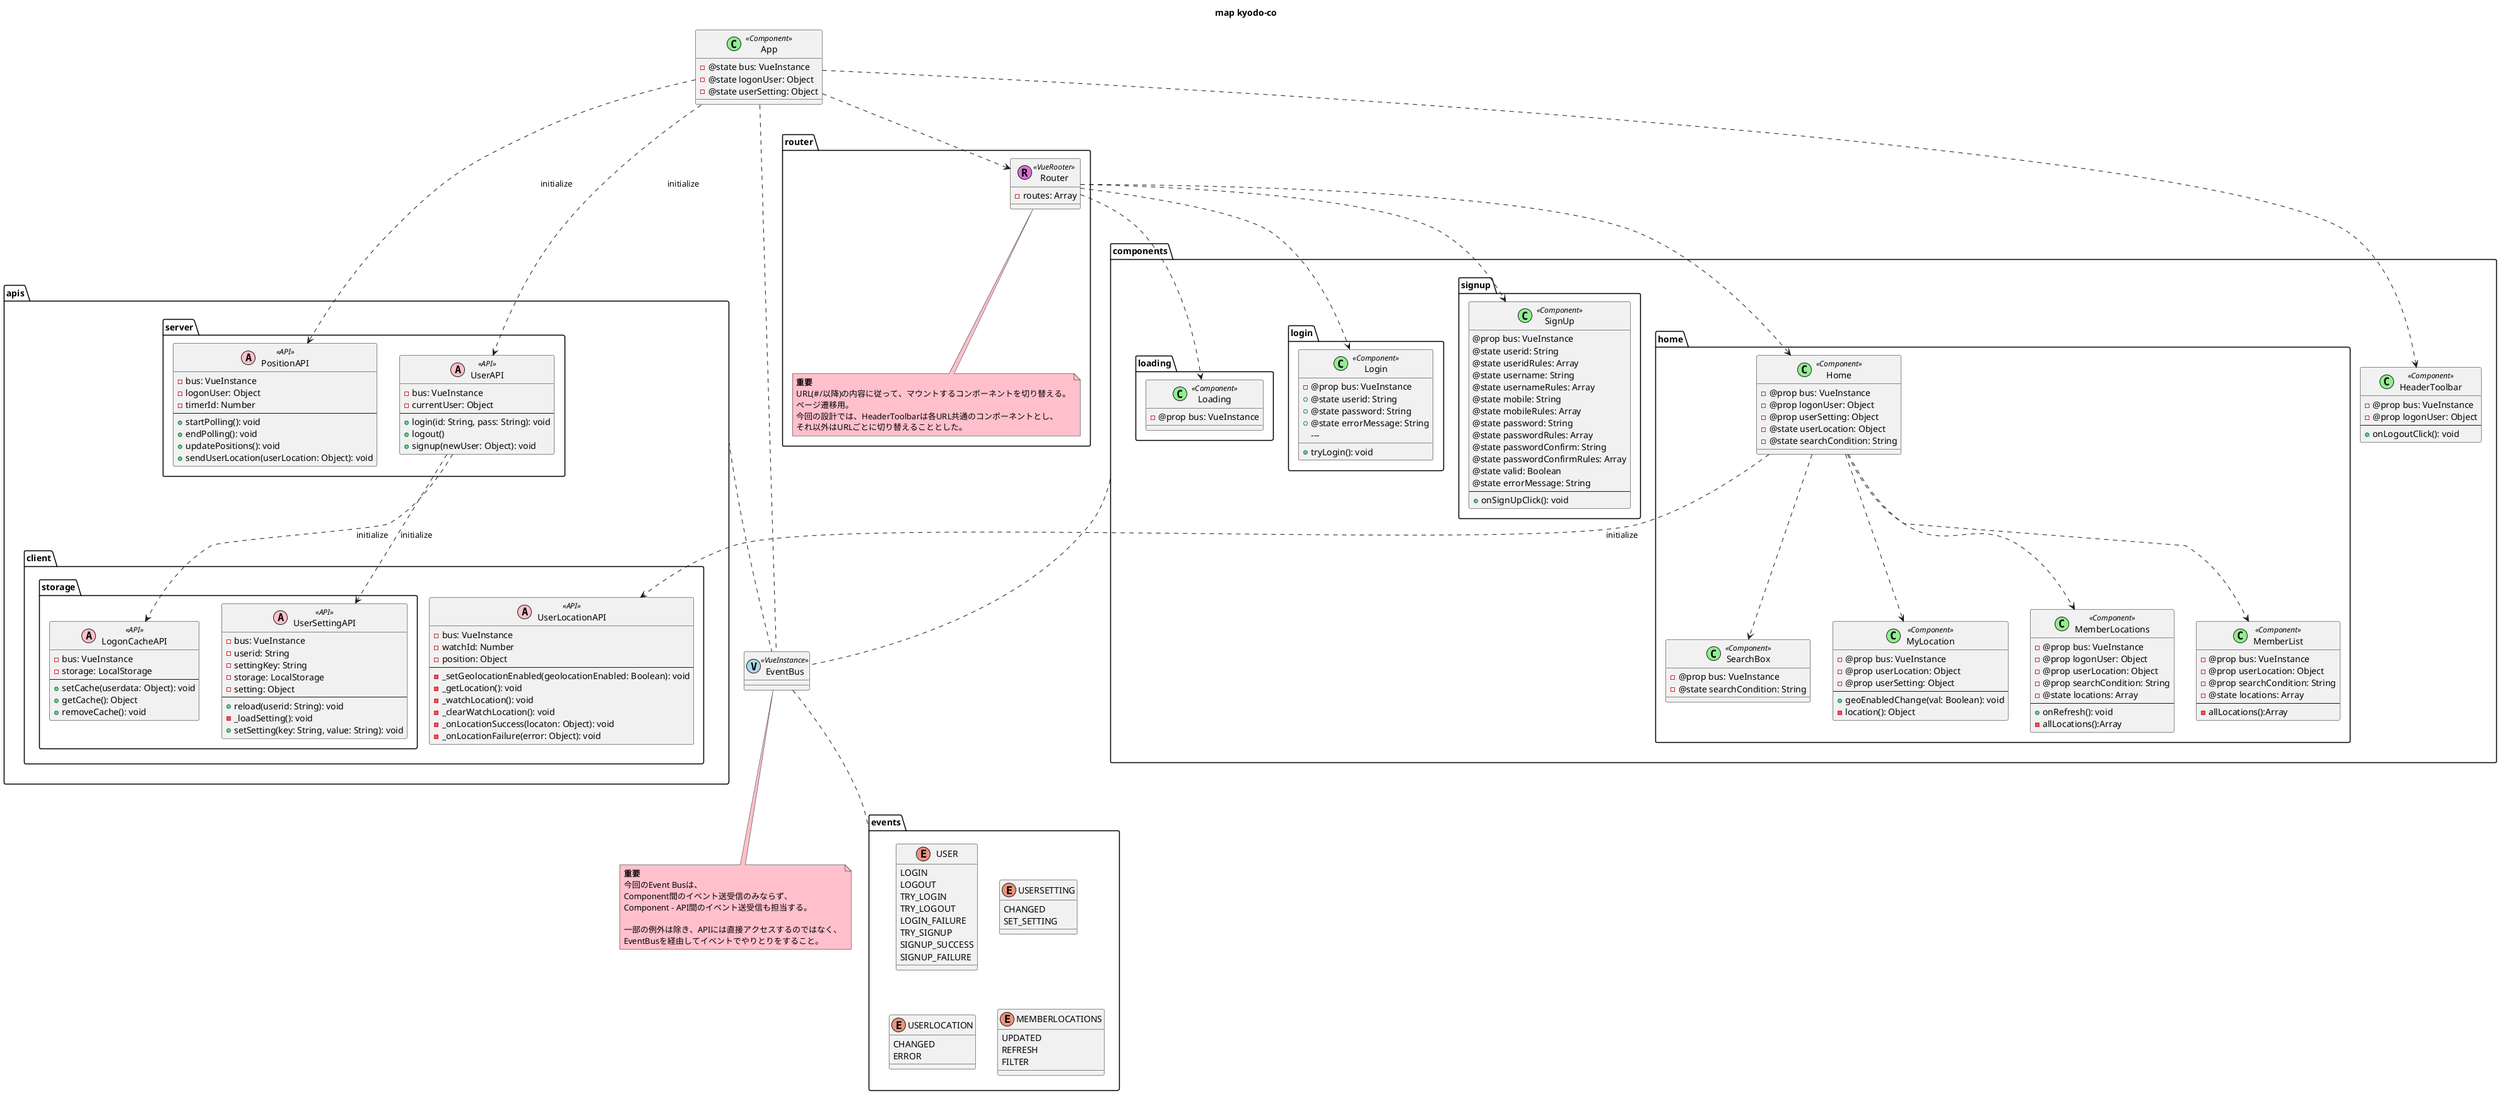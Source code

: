 @startuml
title map kyodo-co
class App <<(C,lightgreen) Component>>{
- @state bus: VueInstance
- @state logonUser: Object
- @state userSetting: Object
 
}

package router{
   class Router<<(R,orchid) VueRooter>>{
      - routes: Array
   }
   note as NoteRouter #pink
   <b>重要</b>
   URL(#/以降)の内容に従って、マウントするコンポーネントを切り替える。
   ページ遷移用。
   今回の設計では、HeaderToolbarは各URL共通のコンポーネントとし、
   それ以外はURLごとに切り替えることとした。
   end note
   
   Router .. NoteRouter
}


package components{
   class HeaderToolbar<<(C,lightgreen) Component>>{
      - @prop bus: VueInstance
      - @prop logonUser: Object
      ---
      + onLogoutClick(): void
   }
   package home{
      class Home<<(C,lightgreen) Component>>{
        - @prop bus: VueInstance
        - @prop logonUser: Object
        - @prop userSetting: Object
        - @state userLocation: Object
        - @state searchCondition: String
      }
      class SearchBox<<(C,lightgreen) Component>>{
        - @prop bus: VueInstance
        - @state searchCondition: String
      }
      class MyLocation<<(C,lightgreen) Component>>{
         - @prop bus: VueInstance
         - @prop userLocation: Object
         - @prop userSetting: Object
         ----
         + geoEnabledChange(val: Boolean): void
         -  location(): Object
      }
      class  MemberLocations<<(C,lightgreen) Component>>{
          - @prop bus: VueInstance
          - @prop logonUser: Object
          - @prop userLocation: Object
          - @prop searchCondition: String
          - @state locations: Array
          ---
          + onRefresh(): void
          - allLocations():Array
      }
      class MemberList<<(C,lightgreen) Component>>{
         - @prop bus: VueInstance
         - @prop userLocation: Object
         - @prop searchCondition: String
         - @state locations: Array
         ----
         - allLocations():Array
      }
   }
   package loading{
      class Loading<<(C,lightgreen) Component>>{
           - @prop bus: VueInstance
      }
   }
   package login{
      class Login<<(C,lightgreen) Component>>{
          - @prop bus: VueInstance
          + @state userid: String
          + @state password: String
          + @state errorMessage: String
          --- 
          + tryLogin(): void
      }
   }
   package signup{
       class SignUp<<(C,lightgreen) Component>>{
         @prop bus: VueInstance
         @state userid: String
         @state useridRules: Array
         @state username: String
         @state usernameRules: Array
         @state mobile: String
         @state mobileRules: Array
         @state password: String
         @state passwordRules: Array
         @state passwordConfirm: String
         @state passwordConfirmRules: Array
         @state valid: Boolean
         @state errorMessage: String
         ---
         + onSignUpClick(): void
      }
   }
}

package apis{
   package client{
      class UserLocationAPI<<(A,pink) API>>{
        - bus: VueInstance
        - watchId: Number
        - position: Object
        ---
        - _setGeolocationEnabled(geolocationEnabled: Boolean): void
        - _getLocation(): void
        - _watchLocation(): void
        - _clearWatchLocation(): void
        - _onLocationSuccess(locaton: Object): void
        - _onLocationFailure(error: Object): void
      }
      package storage{
         class LogonCacheAPI<<(A,pink) API>>{
          - bus: VueInstance
          - storage: LocalStorage
          ---
          + setCache(userdata: Object): void
          + getCache(): Object
          + removeCache(): void
         }
         class UserSettingAPI<<(A,pink) API>>{
          - bus: VueInstance
          - userid: String
          - settingKey: String
          - storage: LocalStorage
          - setting: Object
          ---
          + reload(userid: String): void
          - _loadSetting(): void
          + setSetting(key: String, value: String): void
         }
      }
   }
   package server{
      class UserAPI<<(A,pink) API>>{
        - bus: VueInstance
        - currentUser: Object
        ---
        + login(id: String, pass: String): void
        + logout()
        + signup(newUser: Object): void
      }
      class PositionAPI<<(A,pink) API>>{
        - bus: VueInstance
        - logonUser: Object
        - timerId: Number
        ---
        + startPolling(): void
        + endPolling(): void
        + updatePositions(): void
        + sendUserLocation(userLocation: Object): void
      }
   }
}

package events{
   enum USER{
      LOGIN
      LOGOUT
      TRY_LOGIN
      TRY_LOGOUT
      LOGIN_FAILURE
      TRY_SIGNUP
      SIGNUP_SUCCESS
      SIGNUP_FAILURE
   }
   enum USERSETTING{
     CHANGED
     SET_SETTING
   }
   enum USERLOCATION{
      CHANGED
      ERROR
   }
   enum MEMBERLOCATIONS{
      UPDATED
      REFRESH
      FILTER
   }
}

class EventBus<<(V,lightblue) VueInstance>>{

}

note as NoteEventBus#pink
<b>重要</b>
今回のEvent Busは、
Component間のイベント送受信のみならず、
Component - API間のイベント送受信も担当する。

一部の例外は除き、APIには直接アクセスするのではなく、
EventBusを経由してイベントでやりとりをすること。
end note

EventBus .. NoteEventBus

App .down.> HeaderToolbar
App .down.> Router
App ..> UserAPI : initialize
App ..> PositionAPI : initialize
App .down. EventBus

Router .down.> Loading
Router .down.> Login
Router .down.> SignUp
Router .down.> Home

Home .down.> SearchBox
Home .down.> MyLocation
Home .down.> MemberLocations
Home .down.> MemberList
Home ..> UserLocationAPI : initialize


UserAPI ..> UserSettingAPI : initialize
UserAPI ..> LogonCacheAPI : initialize

components .. EventBus
apis .right. EventBus
events .up. EventBus
@enduml
